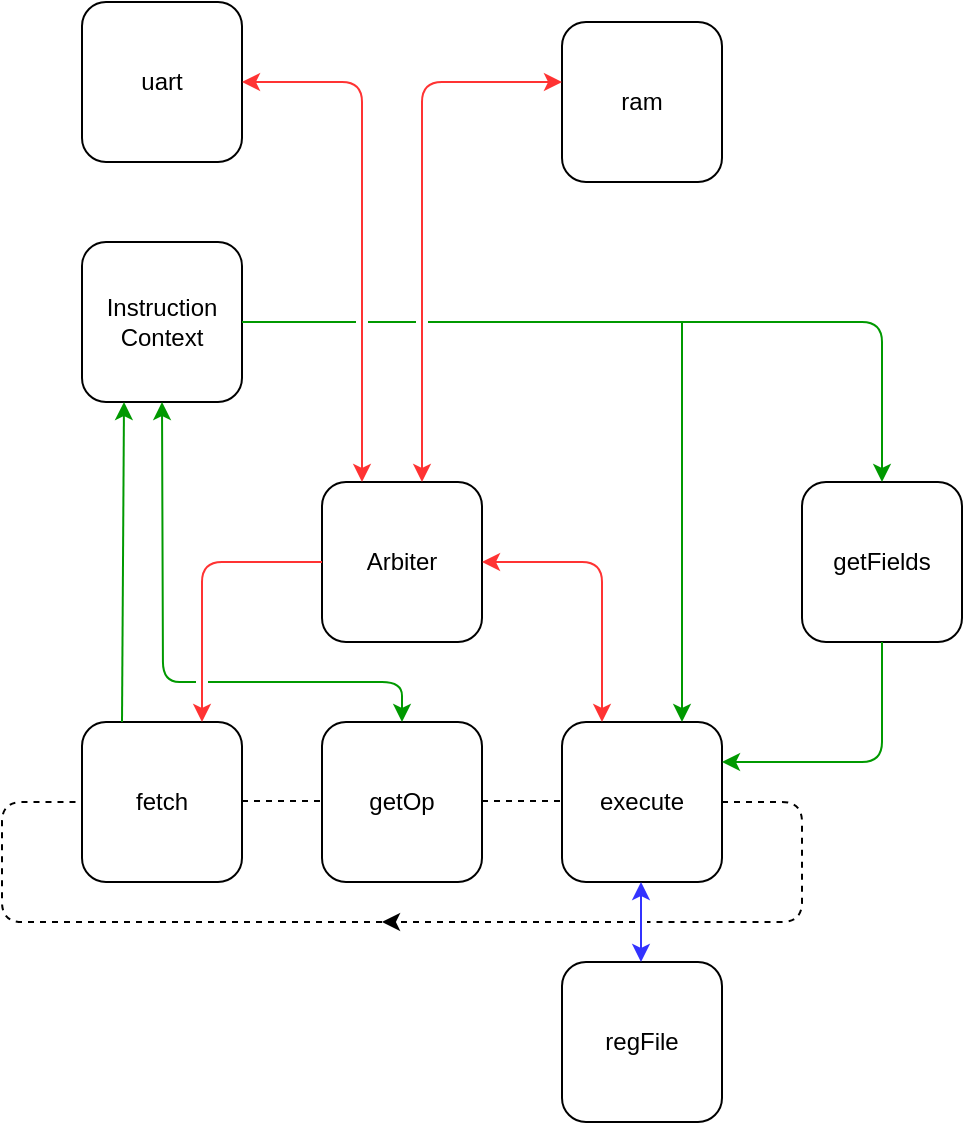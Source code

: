 <mxfile version="14.1.8" type="device"><diagram id="N2xR_WNCYuZi5Pg-iXnJ" name="Page-1"><mxGraphModel dx="1106" dy="1847" grid="1" gridSize="10" guides="1" tooltips="1" connect="1" arrows="1" fold="1" page="1" pageScale="1" pageWidth="1100" pageHeight="850" math="0" shadow="0"><root><mxCell id="0"/><mxCell id="1" parent="0"/><mxCell id="zaGdWiQKXc9QVE9CFiHG-1" value="fetch" style="rounded=1;whiteSpace=wrap;html=1;" parent="1" vertex="1"><mxGeometry x="280" y="280" width="80" height="80" as="geometry"/></mxCell><mxCell id="zaGdWiQKXc9QVE9CFiHG-2" value="getOp" style="rounded=1;whiteSpace=wrap;html=1;" parent="1" vertex="1"><mxGeometry x="400" y="280" width="80" height="80" as="geometry"/></mxCell><mxCell id="zaGdWiQKXc9QVE9CFiHG-4" value="execute" style="rounded=1;whiteSpace=wrap;html=1;" parent="1" vertex="1"><mxGeometry x="520" y="280" width="80" height="80" as="geometry"/></mxCell><mxCell id="zaGdWiQKXc9QVE9CFiHG-9" value="getFields" style="rounded=1;whiteSpace=wrap;html=1;" parent="1" vertex="1"><mxGeometry x="640" y="160" width="80" height="80" as="geometry"/></mxCell><mxCell id="zaGdWiQKXc9QVE9CFiHG-10" value="regFile" style="rounded=1;whiteSpace=wrap;html=1;" parent="1" vertex="1"><mxGeometry x="520" y="400" width="80" height="80" as="geometry"/></mxCell><mxCell id="zaGdWiQKXc9QVE9CFiHG-14" value="" style="endArrow=classic;html=1;strokeColor=#3333FF;startArrow=classic;startFill=1;" parent="1" edge="1"><mxGeometry width="50" height="50" relative="1" as="geometry"><mxPoint x="559.5" y="360" as="sourcePoint"/><mxPoint x="559.5" y="400" as="targetPoint"/></mxGeometry></mxCell><mxCell id="zaGdWiQKXc9QVE9CFiHG-16" value="" style="endArrow=none;html=1;dashed=1;endFill=0;" parent="1" edge="1"><mxGeometry width="50" height="50" relative="1" as="geometry"><mxPoint x="360" y="319.5" as="sourcePoint"/><mxPoint x="400" y="319.5" as="targetPoint"/></mxGeometry></mxCell><mxCell id="zaGdWiQKXc9QVE9CFiHG-17" value="" style="endArrow=none;html=1;dashed=1;endFill=0;" parent="1" edge="1"><mxGeometry width="50" height="50" relative="1" as="geometry"><mxPoint x="480" y="319.5" as="sourcePoint"/><mxPoint x="520" y="319.5" as="targetPoint"/></mxGeometry></mxCell><mxCell id="zaGdWiQKXc9QVE9CFiHG-22" value="Arbiter" style="rounded=1;whiteSpace=wrap;html=1;" parent="1" vertex="1"><mxGeometry x="400" y="160" width="80" height="80" as="geometry"/></mxCell><mxCell id="zaGdWiQKXc9QVE9CFiHG-26" value="Instruction Context" style="rounded=1;whiteSpace=wrap;html=1;" parent="1" vertex="1"><mxGeometry x="280" y="40" width="80" height="80" as="geometry"/></mxCell><mxCell id="zaGdWiQKXc9QVE9CFiHG-25" value="" style="endArrow=classic;html=1;jumpStyle=gap;strokeColor=#FF3333;" parent="1" edge="1"><mxGeometry width="50" height="50" relative="1" as="geometry"><mxPoint x="400" y="200" as="sourcePoint"/><mxPoint x="340" y="280" as="targetPoint"/><Array as="points"><mxPoint x="340" y="200"/></Array></mxGeometry></mxCell><mxCell id="zaGdWiQKXc9QVE9CFiHG-8" value="" style="endArrow=none;html=1;jumpStyle=gap;dashed=1;endFill=0;" parent="1" edge="1"><mxGeometry width="50" height="50" relative="1" as="geometry"><mxPoint x="430" y="380" as="sourcePoint"/><mxPoint x="280" y="320" as="targetPoint"/><Array as="points"><mxPoint x="240" y="380"/><mxPoint x="240" y="320"/></Array></mxGeometry></mxCell><mxCell id="zaGdWiQKXc9QVE9CFiHG-32" value="uart" style="rounded=1;whiteSpace=wrap;html=1;" parent="1" vertex="1"><mxGeometry x="280" y="-80" width="80" height="80" as="geometry"/></mxCell><mxCell id="zaGdWiQKXc9QVE9CFiHG-33" value="ram" style="rounded=1;whiteSpace=wrap;html=1;" parent="1" vertex="1"><mxGeometry x="520" y="-70" width="80" height="80" as="geometry"/></mxCell><mxCell id="zaGdWiQKXc9QVE9CFiHG-34" value="" style="endArrow=classic;startArrow=classic;html=1;strokeColor=#FF3333;" parent="1" edge="1"><mxGeometry width="50" height="50" relative="1" as="geometry"><mxPoint x="360" y="-40" as="sourcePoint"/><mxPoint x="420" y="160" as="targetPoint"/><Array as="points"><mxPoint x="420" y="-40"/></Array></mxGeometry></mxCell><mxCell id="zaGdWiQKXc9QVE9CFiHG-35" value="" style="endArrow=classic;startArrow=classic;html=1;strokeColor=#FF3333;" parent="1" edge="1"><mxGeometry width="50" height="50" relative="1" as="geometry"><mxPoint x="520" y="-40" as="sourcePoint"/><mxPoint x="450" y="160" as="targetPoint"/><Array as="points"><mxPoint x="450" y="-40"/></Array></mxGeometry></mxCell><mxCell id="R06Lxp7kTolTiSNVzyMr-2" value="" style="endArrow=classic;html=1;jumpStyle=gap;strokeColor=#FF3333;startArrow=classic;startFill=1;" edge="1" parent="1"><mxGeometry width="50" height="50" relative="1" as="geometry"><mxPoint x="540" y="280" as="sourcePoint"/><mxPoint x="480" y="200" as="targetPoint"/><Array as="points"><mxPoint x="540" y="200"/></Array></mxGeometry></mxCell><mxCell id="zaGdWiQKXc9QVE9CFiHG-29" value="" style="endArrow=classic;html=1;strokeColor=#009900;jumpStyle=gap;" parent="1" edge="1"><mxGeometry width="50" height="50" relative="1" as="geometry"><mxPoint x="360" y="80" as="sourcePoint"/><mxPoint x="680" y="160" as="targetPoint"/><Array as="points"><mxPoint x="680" y="80"/></Array></mxGeometry></mxCell><mxCell id="zaGdWiQKXc9QVE9CFiHG-27" value="" style="endArrow=classic;html=1;strokeColor=#009900;" parent="1" edge="1"><mxGeometry width="50" height="50" relative="1" as="geometry"><mxPoint x="300" y="280" as="sourcePoint"/><mxPoint x="301" y="120" as="targetPoint"/></mxGeometry></mxCell><mxCell id="R06Lxp7kTolTiSNVzyMr-4" value="" style="endArrow=classic;html=1;strokeColor=#009900;startArrow=classic;startFill=1;jumpStyle=gap;" edge="1" parent="1"><mxGeometry width="50" height="50" relative="1" as="geometry"><mxPoint x="440" y="280" as="sourcePoint"/><mxPoint x="320" y="120" as="targetPoint"/><Array as="points"><mxPoint x="440" y="260"/><mxPoint x="320.5" y="260"/></Array></mxGeometry></mxCell><mxCell id="R06Lxp7kTolTiSNVzyMr-5" value="" style="endArrow=classic;html=1;strokeColor=#009900;jumpStyle=gap;" edge="1" parent="1"><mxGeometry width="50" height="50" relative="1" as="geometry"><mxPoint x="680" y="240" as="sourcePoint"/><mxPoint x="600" y="300" as="targetPoint"/><Array as="points"><mxPoint x="680" y="300"/></Array></mxGeometry></mxCell><mxCell id="R06Lxp7kTolTiSNVzyMr-6" value="" style="endArrow=classic;html=1;strokeColor=#009900;jumpStyle=gap;" edge="1" parent="1"><mxGeometry width="50" height="50" relative="1" as="geometry"><mxPoint x="580" y="80" as="sourcePoint"/><mxPoint x="580" y="280" as="targetPoint"/><Array as="points"/></mxGeometry></mxCell><mxCell id="R06Lxp7kTolTiSNVzyMr-7" value="" style="endArrow=classic;html=1;jumpStyle=gap;dashed=1;endFill=1;" edge="1" parent="1"><mxGeometry width="50" height="50" relative="1" as="geometry"><mxPoint x="600" y="320" as="sourcePoint"/><mxPoint x="430" y="380" as="targetPoint"/><Array as="points"><mxPoint x="640" y="320"/><mxPoint x="640" y="380"/></Array></mxGeometry></mxCell></root></mxGraphModel></diagram></mxfile>